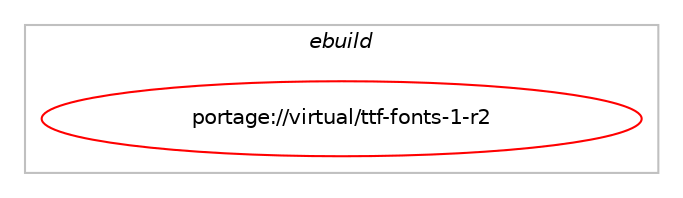digraph prolog {

# *************
# Graph options
# *************

newrank=true;
concentrate=true;
compound=true;
graph [rankdir=LR,fontname=Helvetica,fontsize=10,ranksep=1.5];#, ranksep=2.5, nodesep=0.2];
edge  [arrowhead=vee];
node  [fontname=Helvetica,fontsize=10];

# **********
# The ebuild
# **********

subgraph cluster_leftcol {
color=gray;
label=<<i>ebuild</i>>;
id [label="portage://virtual/ttf-fonts-1-r2", color=red, width=4, href="../virtual/ttf-fonts-1-r2.svg"];
}

# ****************
# The dependencies
# ****************

subgraph cluster_midcol {
color=gray;
label=<<i>dependencies</i>>;
subgraph cluster_compile {
fillcolor="#eeeeee";
style=filled;
label=<<i>compile</i>>;
}
subgraph cluster_compileandrun {
fillcolor="#eeeeee";
style=filled;
label=<<i>compile and run</i>>;
}
subgraph cluster_run {
fillcolor="#eeeeee";
style=filled;
label=<<i>run</i>>;
# *** BEGIN UNKNOWN DEPENDENCY TYPE (TODO) ***
# id -> equal(any_of_group([package_dependency(portage://virtual/ttf-fonts-1-r2,run,no,media-fonts,liberation-fonts,none,[,,],[],[]),package_dependency(portage://virtual/ttf-fonts-1-r2,run,no,media-fonts,dejavu,none,[,,],[],[]),package_dependency(portage://virtual/ttf-fonts-1-r2,run,no,media-fonts,croscorefonts,none,[,,],[],[]),package_dependency(portage://virtual/ttf-fonts-1-r2,run,no,media-fonts,droid,none,[,,],[],[]),package_dependency(portage://virtual/ttf-fonts-1-r2,run,no,media-fonts,freefont,none,[,,],[],[]),package_dependency(portage://virtual/ttf-fonts-1-r2,run,no,media-fonts,corefonts,none,[,,],[],[])]))
# *** END UNKNOWN DEPENDENCY TYPE (TODO) ***

}
}

# **************
# The candidates
# **************

subgraph cluster_choices {
rank=same;
color=gray;
label=<<i>candidates</i>>;

}

}
